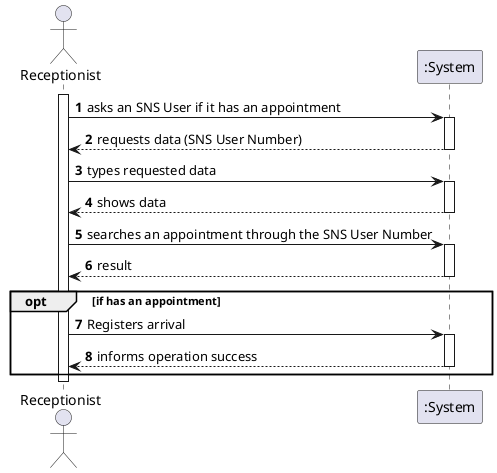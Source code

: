 @startuml

autonumber
actor "Receptionist" as R

activate R

R -> ":System" : asks an SNS User if it has an appointment
activate ":System"

":System" --> R : requests data (SNS User Number)
deactivate ":System"

R -> ":System" : types requested data
activate ":System"

":System" --> R : shows data
deactivate ":System"

R -> ":System" : searches an appointment through the SNS User Number
activate ":System"

":System" --> R : result
deactivate ":System"

opt if has an appointment
R -> ":System" : Registers arrival
activate ":System"

":System" --> R : informs operation success
deactivate ":System"
end

deactivate R

@enduml
